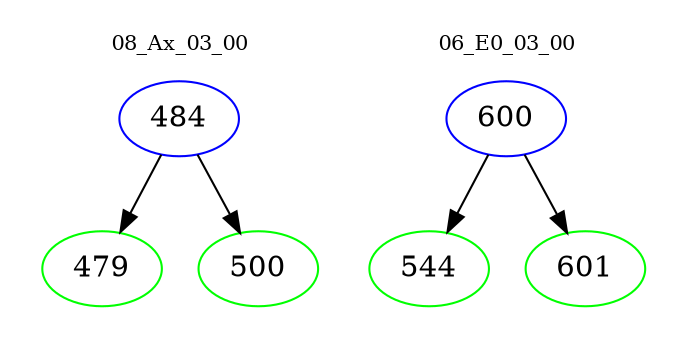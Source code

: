 digraph{
subgraph cluster_0 {
color = white
label = "08_Ax_03_00";
fontsize=10;
T0_484 [label="484", color="blue"]
T0_484 -> T0_479 [color="black"]
T0_479 [label="479", color="green"]
T0_484 -> T0_500 [color="black"]
T0_500 [label="500", color="green"]
}
subgraph cluster_1 {
color = white
label = "06_E0_03_00";
fontsize=10;
T1_600 [label="600", color="blue"]
T1_600 -> T1_544 [color="black"]
T1_544 [label="544", color="green"]
T1_600 -> T1_601 [color="black"]
T1_601 [label="601", color="green"]
}
}
